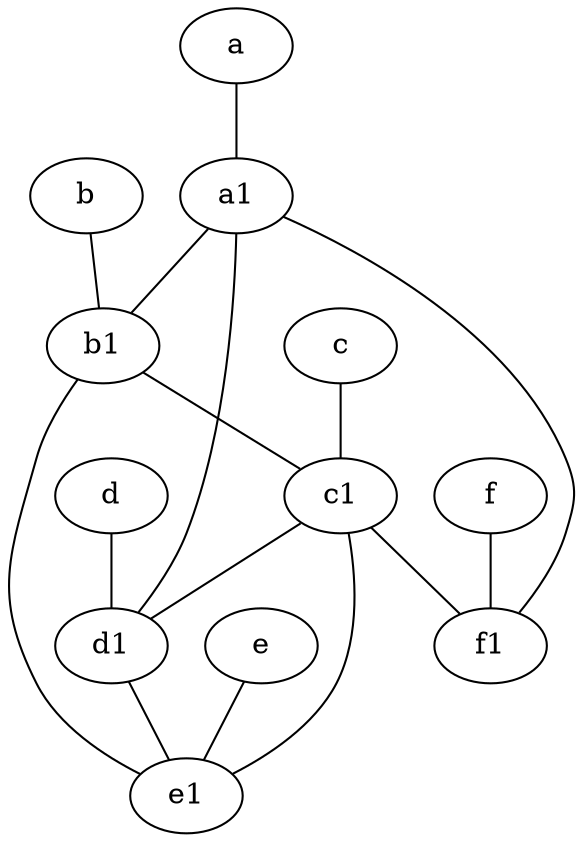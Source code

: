 graph {
	node [labelfontsize=50]
	a1 [labelfontsize=50 pos="8,3!"]
	b [labelfontsize=50 pos="10,4!"]
	b1 [labelfontsize=50 pos="9,4!"]
	c1 [labelfontsize=50 pos="4.5,3!"]
	e1 [labelfontsize=50 pos="7,7!"]
	a [labelfontsize=50 pos="8,2!"]
	c [labelfontsize=50 pos="4.5,2!"]
	d [labelfontsize=50 pos="2,5!"]
	f1 [labelfontsize=50 pos="3,8!"]
	d1 [labelfontsize=50 pos="3,5!"]
	e [labelfontsize=50 pos="7,9!"]
	f [labelfontsize=50 pos="3,9!"]
	b1 -- c1
	a1 -- f1
	e -- e1
	c -- c1
	b -- b1
	d -- d1
	c1 -- f1
	b1 -- e1
	d1 -- e1
	f -- f1
	c1 -- e1
	a1 -- d1
	a1 -- b1
	c1 -- d1
	a -- a1
}
